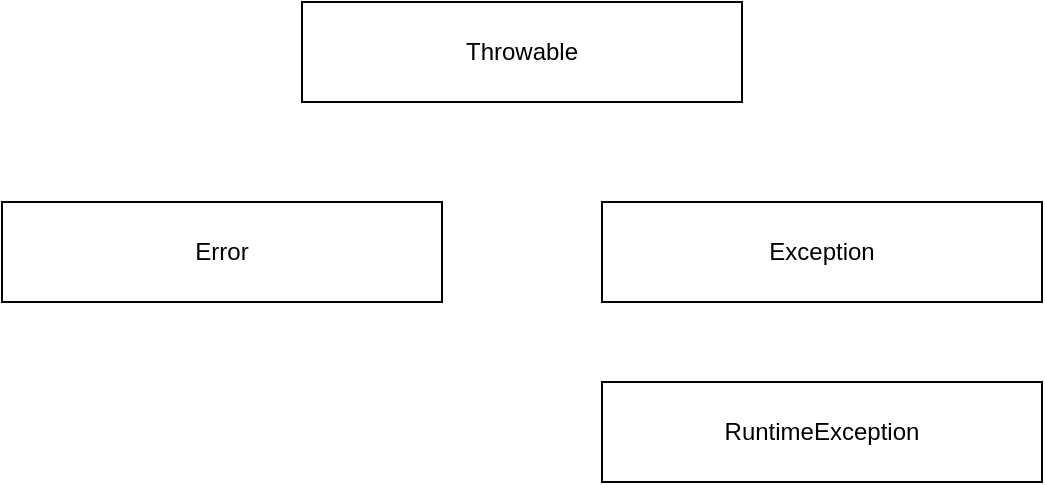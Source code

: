 <mxfile version="21.7.2" type="github">
  <diagram name="ページ1" id="dE1Zl4kCSqn2A6MVBedl">
    <mxGraphModel dx="1434" dy="758" grid="1" gridSize="10" guides="1" tooltips="1" connect="1" arrows="1" fold="1" page="1" pageScale="1" pageWidth="827" pageHeight="1169" math="0" shadow="0">
      <root>
        <mxCell id="0" />
        <mxCell id="1" parent="0" />
        <mxCell id="DGn0Or9o8jNlxVEohx8X-1" value="Throwable" style="html=1;whiteSpace=wrap;" vertex="1" parent="1">
          <mxGeometry x="330" y="150" width="220" height="50" as="geometry" />
        </mxCell>
        <mxCell id="DGn0Or9o8jNlxVEohx8X-5" value="RuntimeException" style="html=1;whiteSpace=wrap;" vertex="1" parent="1">
          <mxGeometry x="480" y="340" width="220" height="50" as="geometry" />
        </mxCell>
        <mxCell id="DGn0Or9o8jNlxVEohx8X-6" value="Exception" style="html=1;whiteSpace=wrap;" vertex="1" parent="1">
          <mxGeometry x="480" y="250" width="220" height="50" as="geometry" />
        </mxCell>
        <mxCell id="DGn0Or9o8jNlxVEohx8X-7" value="Error" style="html=1;whiteSpace=wrap;" vertex="1" parent="1">
          <mxGeometry x="180" y="250" width="220" height="50" as="geometry" />
        </mxCell>
      </root>
    </mxGraphModel>
  </diagram>
</mxfile>
